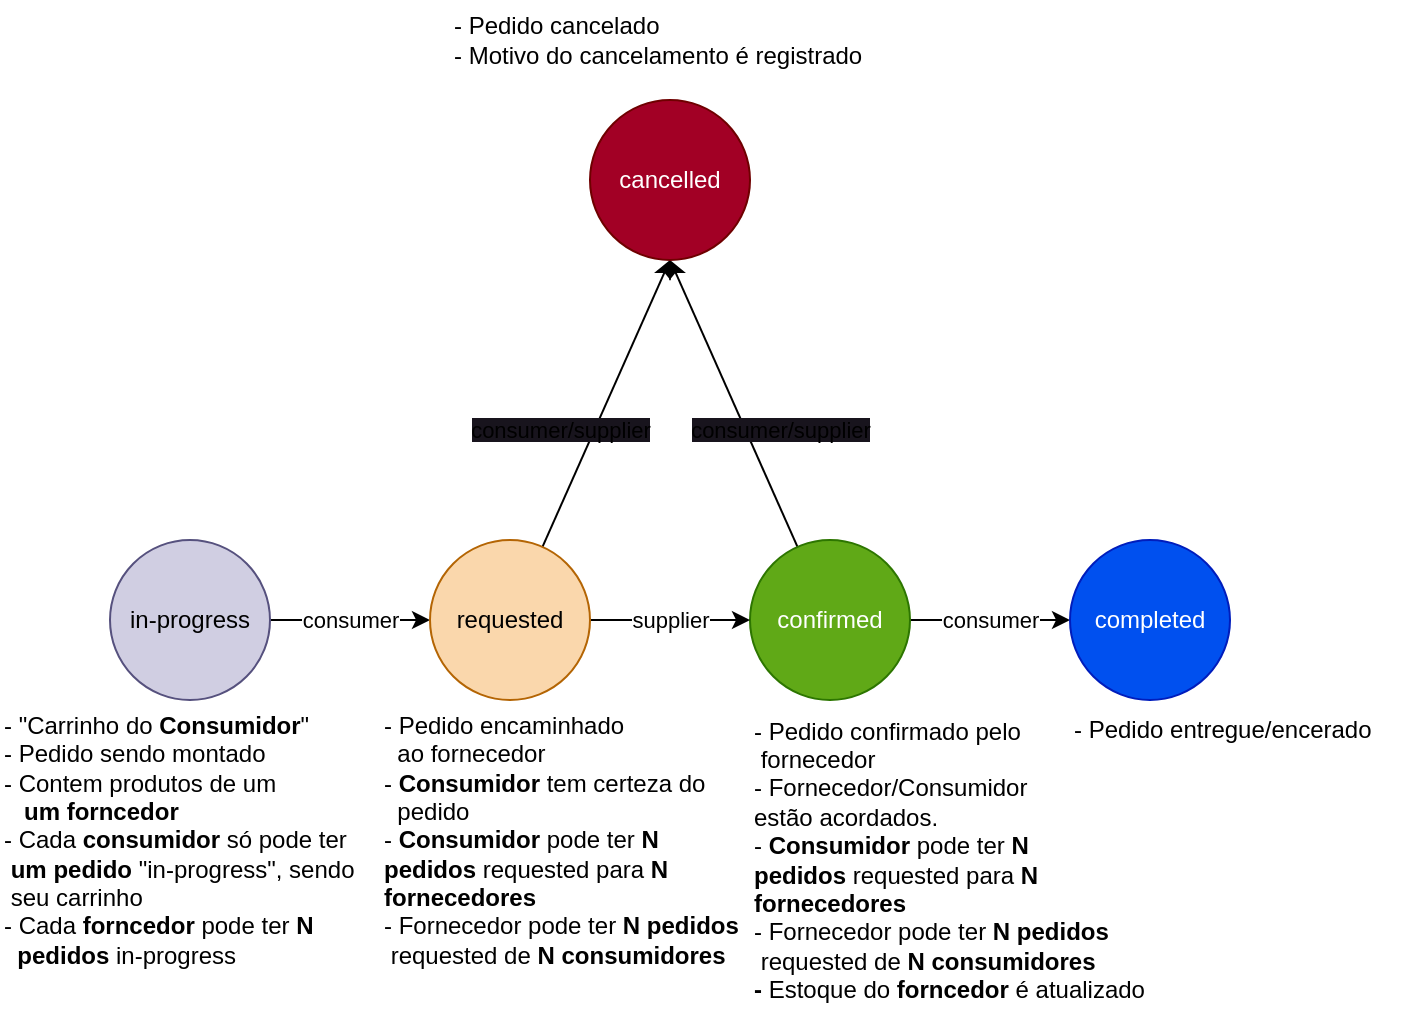 <mxfile>
    <diagram id="ntM0n5_bOMkC-U1TmeSk" name="Page-1">
        <mxGraphModel dx="821" dy="549" grid="1" gridSize="10" guides="1" tooltips="1" connect="1" arrows="1" fold="1" page="1" pageScale="1" pageWidth="850" pageHeight="1100" math="0" shadow="0">
            <root>
                <mxCell id="0"/>
                <mxCell id="1" parent="0"/>
                <mxCell id="18" value="consumer" style="edgeStyle=none;html=1;" edge="1" parent="1" source="2" target="4">
                    <mxGeometry relative="1" as="geometry"/>
                </mxCell>
                <mxCell id="2" value="in-progress" style="ellipse;whiteSpace=wrap;html=1;fillColor=#d0cee2;strokeColor=#56517e;" vertex="1" parent="1">
                    <mxGeometry x="145" y="330" width="80" height="80" as="geometry"/>
                </mxCell>
                <mxCell id="13" value="" style="edgeStyle=none;html=1;entryX=0.5;entryY=1;entryDx=0;entryDy=0;" edge="1" parent="1" source="3" target="6">
                    <mxGeometry relative="1" as="geometry">
                        <mxPoint x="505" y="240" as="targetPoint"/>
                    </mxGeometry>
                </mxCell>
                <mxCell id="20" value="consumer" style="edgeStyle=none;html=1;" edge="1" parent="1" source="3" target="5">
                    <mxGeometry relative="1" as="geometry"/>
                </mxCell>
                <mxCell id="3" value="confirmed" style="ellipse;whiteSpace=wrap;html=1;fillColor=#60a917;fontColor=#ffffff;strokeColor=#2D7600;" vertex="1" parent="1">
                    <mxGeometry x="465" y="330" width="80" height="80" as="geometry"/>
                </mxCell>
                <mxCell id="11" value="" style="edgeStyle=none;html=1;entryX=0.5;entryY=1;entryDx=0;entryDy=0;" edge="1" parent="1" source="4" target="6">
                    <mxGeometry relative="1" as="geometry">
                        <mxPoint x="345" y="240" as="targetPoint"/>
                    </mxGeometry>
                </mxCell>
                <mxCell id="19" value="supplier" style="edgeStyle=none;html=1;" edge="1" parent="1" source="4" target="3">
                    <mxGeometry relative="1" as="geometry"/>
                </mxCell>
                <mxCell id="4" value="requested" style="ellipse;whiteSpace=wrap;html=1;fillColor=#fad7ac;strokeColor=#b46504;" vertex="1" parent="1">
                    <mxGeometry x="305" y="330" width="80" height="80" as="geometry"/>
                </mxCell>
                <mxCell id="5" value="completed" style="ellipse;whiteSpace=wrap;html=1;fillColor=#0050ef;fontColor=#ffffff;strokeColor=#001DBC;" vertex="1" parent="1">
                    <mxGeometry x="625" y="330" width="80" height="80" as="geometry"/>
                </mxCell>
                <mxCell id="6" value="cancelled" style="ellipse;whiteSpace=wrap;html=1;fillColor=#a20025;fontColor=#ffffff;strokeColor=#6F0000;" vertex="1" parent="1">
                    <mxGeometry x="385" y="110" width="80" height="80" as="geometry"/>
                </mxCell>
                <mxCell id="21" value="- &quot;Carrinho do &lt;b&gt;Consumidor&lt;/b&gt;&quot;&lt;br&gt;- Pedido sendo montado&lt;br&gt;- Contem produtos de um&lt;br&gt;&amp;nbsp; &amp;nbsp;&lt;b&gt;um&lt;/b&gt;&amp;nbsp;&lt;b&gt;forncedor&lt;/b&gt;&lt;br&gt;- Cada &lt;b&gt;consumidor&lt;/b&gt; só pode ter &lt;br&gt;&amp;nbsp;&lt;b&gt;um&lt;/b&gt;&amp;nbsp;&lt;b&gt;pedido&lt;/b&gt; &quot;in-progress&quot;, sendo&lt;br&gt;&amp;nbsp;seu carrinho&lt;br&gt;- Cada &lt;b&gt;forncedor&lt;/b&gt; pode ter &lt;b&gt;N &lt;br&gt;&amp;nbsp; pedidos&lt;/b&gt; in-progress" style="text;html=1;align=left;verticalAlign=middle;resizable=0;points=[];autosize=1;strokeColor=none;fillColor=none;" vertex="1" parent="1">
                    <mxGeometry x="90" y="410" width="200" height="140" as="geometry"/>
                </mxCell>
                <mxCell id="25" value="&lt;span style=&quot;font-size: 11px; background-color: rgb(24, 20, 29);&quot;&gt;consumer/supplier&lt;/span&gt;" style="text;html=1;align=center;verticalAlign=middle;resizable=0;points=[];autosize=1;strokeColor=none;fillColor=none;" vertex="1" parent="1">
                    <mxGeometry x="425" y="260" width="110" height="30" as="geometry"/>
                </mxCell>
                <mxCell id="28" value="&lt;span style=&quot;font-size: 11px; background-color: rgb(24, 20, 29);&quot;&gt;consumer/supplier&lt;/span&gt;" style="text;html=1;align=center;verticalAlign=middle;resizable=0;points=[];autosize=1;strokeColor=none;fillColor=none;" vertex="1" parent="1">
                    <mxGeometry x="315" y="260" width="110" height="30" as="geometry"/>
                </mxCell>
                <mxCell id="29" value="- Pedido encaminhado&lt;br&gt;&lt;div style=&quot;&quot;&gt;&lt;span style=&quot;background-color: initial;&quot;&gt;&amp;nbsp; ao fornecedor&lt;/span&gt;&lt;/div&gt;&lt;div style=&quot;&quot;&gt;&lt;span style=&quot;background-color: initial;&quot;&gt;- &lt;b&gt;Consumidor &lt;/b&gt;tem certeza do&amp;nbsp;&lt;/span&gt;&lt;/div&gt;&lt;div style=&quot;&quot;&gt;&lt;span style=&quot;background-color: initial;&quot;&gt;&amp;nbsp; pedido&lt;/span&gt;&lt;/div&gt;&lt;div style=&quot;&quot;&gt;&lt;span style=&quot;background-color: initial;&quot;&gt;- &lt;b&gt;Consumidor&lt;/b&gt; pode ter &lt;b&gt;N&lt;/b&gt;&lt;/span&gt;&lt;/div&gt;&lt;div style=&quot;&quot;&gt;&lt;span style=&quot;background-color: initial;&quot;&gt;&lt;b&gt;pedidos&lt;/b&gt; requested para &lt;b&gt;N&lt;/b&gt;&lt;/span&gt;&lt;/div&gt;&lt;div style=&quot;&quot;&gt;&lt;span style=&quot;background-color: initial;&quot;&gt;&lt;b&gt;fornecedores&lt;/b&gt;&lt;/span&gt;&lt;/div&gt;&lt;div style=&quot;&quot;&gt;- Fornecedor pode ter &lt;b&gt;N pedidos&lt;/b&gt;&lt;/div&gt;&lt;div style=&quot;&quot;&gt;&amp;nbsp;requested de &lt;b&gt;N consumidores&lt;/b&gt;&lt;/div&gt;" style="text;html=1;align=left;verticalAlign=middle;resizable=0;points=[];autosize=1;strokeColor=none;fillColor=none;" vertex="1" parent="1">
                    <mxGeometry x="280" y="410" width="200" height="140" as="geometry"/>
                </mxCell>
                <mxCell id="30" value="- Pedido confirmado pelo&amp;nbsp;&lt;br&gt;&amp;nbsp;fornecedor&lt;br&gt;- Fornecedor/Consumidor&lt;br&gt;estão acordados.&lt;br&gt;&lt;div style=&quot;&quot;&gt;&lt;span style=&quot;background-color: initial;&quot;&gt;- &lt;b&gt;Consumidor&lt;/b&gt; pode ter &lt;b&gt;N&lt;/b&gt;&lt;/span&gt;&lt;/div&gt;&lt;div style=&quot;&quot;&gt;&lt;span style=&quot;background-color: initial;&quot;&gt;&lt;b&gt;pedidos&lt;/b&gt; requested para &lt;b&gt;N&lt;/b&gt;&lt;/span&gt;&lt;/div&gt;&lt;div style=&quot;&quot;&gt;&lt;span style=&quot;background-color: initial;&quot;&gt;&lt;b&gt;fornecedores&lt;/b&gt;&lt;/span&gt;&lt;/div&gt;&lt;div style=&quot;&quot;&gt;- Fornecedor pode ter &lt;b&gt;N pedidos&lt;/b&gt;&lt;/div&gt;&lt;div style=&quot;&quot;&gt;&amp;nbsp;requested de &lt;b&gt;N consumidores&lt;/b&gt;&lt;/div&gt;&lt;div style=&quot;&quot;&gt;&lt;b&gt;- &lt;/b&gt;Estoque do &lt;b&gt;forncedor&lt;/b&gt; é atualizado&lt;/div&gt;" style="text;html=1;align=left;verticalAlign=middle;resizable=0;points=[];autosize=1;strokeColor=none;fillColor=none;" vertex="1" parent="1">
                    <mxGeometry x="465" y="410" width="220" height="160" as="geometry"/>
                </mxCell>
                <mxCell id="33" value="- Pedido entregue/encerado" style="text;html=1;align=left;verticalAlign=middle;resizable=0;points=[];autosize=1;strokeColor=none;fillColor=none;" vertex="1" parent="1">
                    <mxGeometry x="625" y="410" width="170" height="30" as="geometry"/>
                </mxCell>
                <mxCell id="34" value="- Pedido cancelado&lt;br&gt;- Motivo do cancelamento é registrado" style="text;html=1;align=left;verticalAlign=middle;resizable=0;points=[];autosize=1;strokeColor=none;fillColor=none;" vertex="1" parent="1">
                    <mxGeometry x="315" y="60" width="230" height="40" as="geometry"/>
                </mxCell>
            </root>
        </mxGraphModel>
    </diagram>
</mxfile>